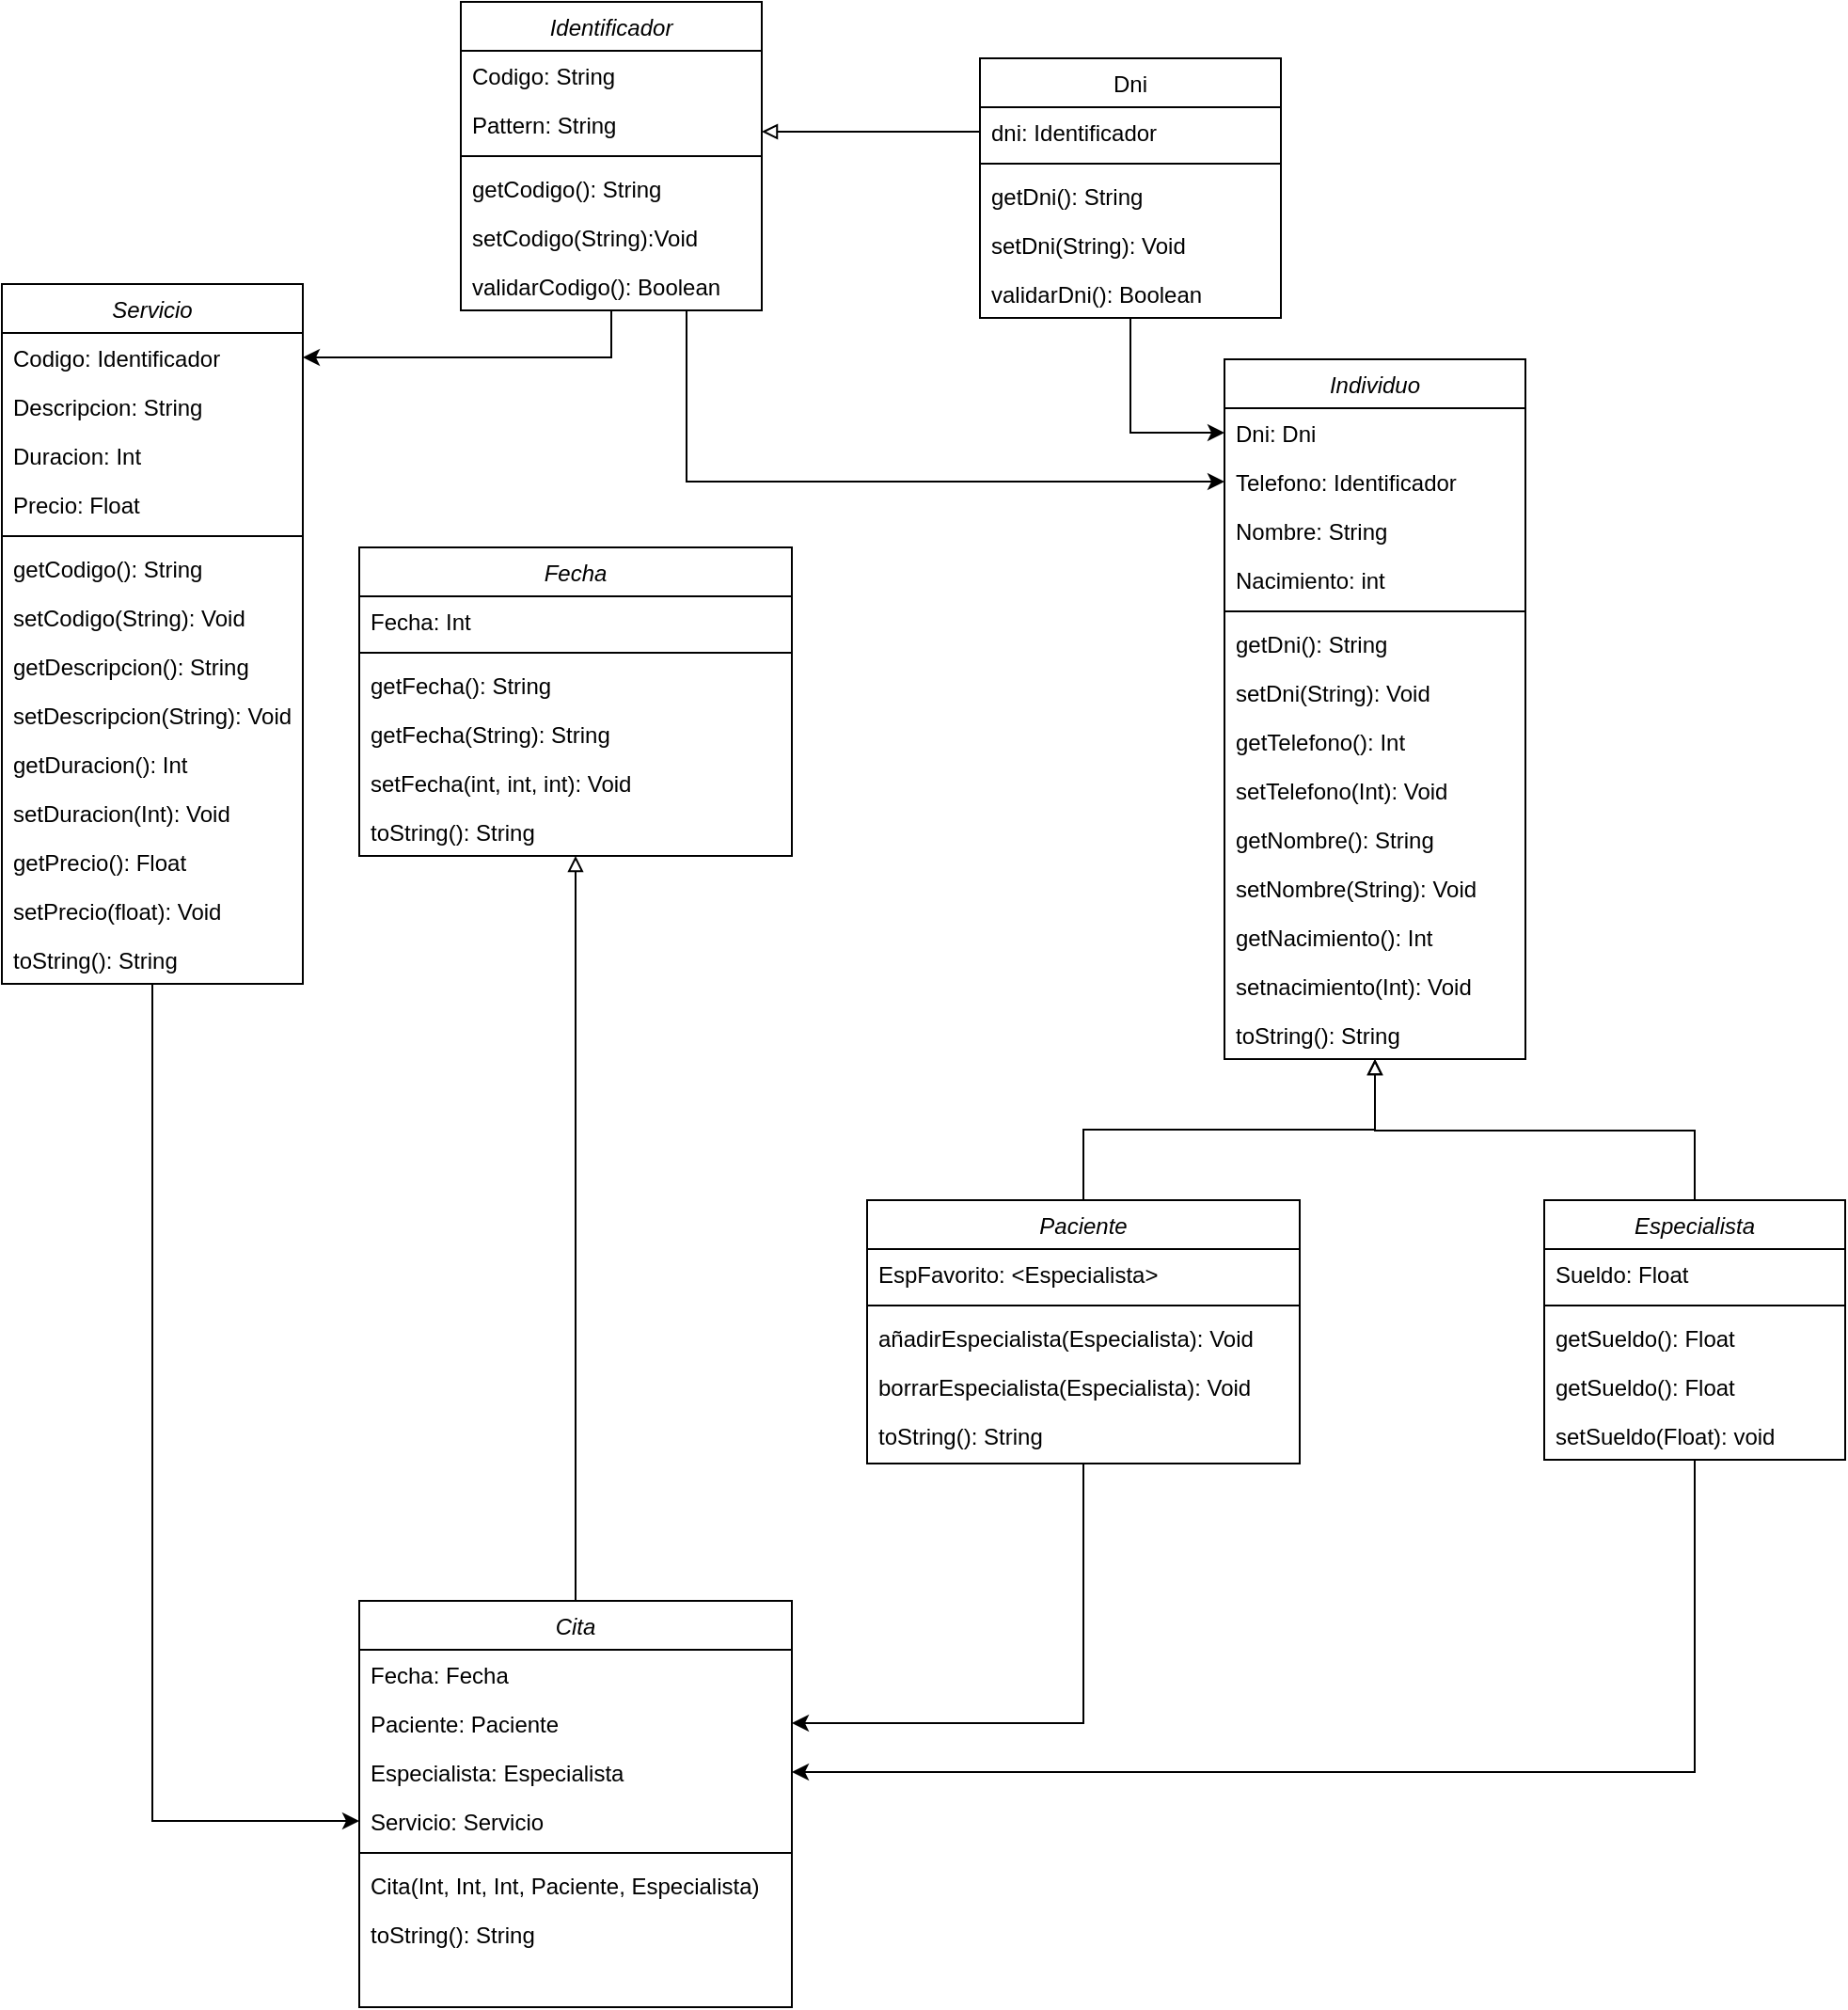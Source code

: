 <mxfile version="21.0.10" type="github">
  <diagram id="C5RBs43oDa-KdzZeNtuy" name="Page-1">
    <mxGraphModel dx="880" dy="481" grid="1" gridSize="10" guides="1" tooltips="1" connect="1" arrows="1" fold="1" page="1" pageScale="1" pageWidth="3300" pageHeight="4681" math="0" shadow="0">
      <root>
        <mxCell id="WIyWlLk6GJQsqaUBKTNV-0" />
        <mxCell id="WIyWlLk6GJQsqaUBKTNV-1" parent="WIyWlLk6GJQsqaUBKTNV-0" />
        <mxCell id="TUWXEV42pDuYm1hMz5LC-0" style="edgeStyle=orthogonalEdgeStyle;rounded=0;orthogonalLoop=1;jettySize=auto;html=1;entryX=0;entryY=0.5;entryDx=0;entryDy=0;endArrow=none;endFill=0;startArrow=block;startFill=0;" parent="WIyWlLk6GJQsqaUBKTNV-1" source="zkfFHV4jXpPFQw0GAbJ--0" target="zkfFHV4jXpPFQw0GAbJ--18" edge="1">
          <mxGeometry relative="1" as="geometry">
            <mxPoint x="490" y="110" as="targetPoint" />
            <Array as="points">
              <mxPoint x="405" y="100" />
              <mxPoint x="405" y="99" />
            </Array>
          </mxGeometry>
        </mxCell>
        <mxCell id="TUWXEV42pDuYm1hMz5LC-9" style="edgeStyle=orthogonalEdgeStyle;rounded=0;orthogonalLoop=1;jettySize=auto;html=1;exitX=0.75;exitY=1;exitDx=0;exitDy=0;entryX=0;entryY=0.5;entryDx=0;entryDy=0;" parent="WIyWlLk6GJQsqaUBKTNV-1" source="zkfFHV4jXpPFQw0GAbJ--0" target="TUWXEV42pDuYm1hMz5LC-7" edge="1">
          <mxGeometry relative="1" as="geometry">
            <Array as="points">
              <mxPoint x="374" y="285" />
            </Array>
          </mxGeometry>
        </mxCell>
        <mxCell id="aeZsCI3GS8l8oZHOm9My-63" style="edgeStyle=orthogonalEdgeStyle;rounded=0;orthogonalLoop=1;jettySize=auto;html=1;exitX=0.5;exitY=1;exitDx=0;exitDy=0;entryX=1;entryY=0.5;entryDx=0;entryDy=0;" edge="1" parent="WIyWlLk6GJQsqaUBKTNV-1" source="zkfFHV4jXpPFQw0GAbJ--0" target="TUWXEV42pDuYm1hMz5LC-11">
          <mxGeometry relative="1" as="geometry" />
        </mxCell>
        <mxCell id="zkfFHV4jXpPFQw0GAbJ--0" value="Identificador" style="swimlane;fontStyle=2;align=center;verticalAlign=top;childLayout=stackLayout;horizontal=1;startSize=26;horizontalStack=0;resizeParent=1;resizeLast=0;collapsible=1;marginBottom=0;rounded=0;shadow=0;strokeWidth=1;" parent="WIyWlLk6GJQsqaUBKTNV-1" vertex="1">
          <mxGeometry x="254" y="30" width="160" height="164" as="geometry">
            <mxRectangle x="230" y="140" width="160" height="26" as="alternateBounds" />
          </mxGeometry>
        </mxCell>
        <mxCell id="zkfFHV4jXpPFQw0GAbJ--1" value="Codigo: String" style="text;align=left;verticalAlign=top;spacingLeft=4;spacingRight=4;overflow=hidden;rotatable=0;points=[[0,0.5],[1,0.5]];portConstraint=eastwest;" parent="zkfFHV4jXpPFQw0GAbJ--0" vertex="1">
          <mxGeometry y="26" width="160" height="26" as="geometry" />
        </mxCell>
        <mxCell id="zkfFHV4jXpPFQw0GAbJ--2" value="Pattern: String" style="text;align=left;verticalAlign=top;spacingLeft=4;spacingRight=4;overflow=hidden;rotatable=0;points=[[0,0.5],[1,0.5]];portConstraint=eastwest;rounded=0;shadow=0;html=0;" parent="zkfFHV4jXpPFQw0GAbJ--0" vertex="1">
          <mxGeometry y="52" width="160" height="26" as="geometry" />
        </mxCell>
        <mxCell id="zkfFHV4jXpPFQw0GAbJ--4" value="" style="line;html=1;strokeWidth=1;align=left;verticalAlign=middle;spacingTop=-1;spacingLeft=3;spacingRight=3;rotatable=0;labelPosition=right;points=[];portConstraint=eastwest;" parent="zkfFHV4jXpPFQw0GAbJ--0" vertex="1">
          <mxGeometry y="78" width="160" height="8" as="geometry" />
        </mxCell>
        <mxCell id="aeZsCI3GS8l8oZHOm9My-33" value="getCodigo(): String" style="text;align=left;verticalAlign=top;spacingLeft=4;spacingRight=4;overflow=hidden;rotatable=0;points=[[0,0.5],[1,0.5]];portConstraint=eastwest;" vertex="1" parent="zkfFHV4jXpPFQw0GAbJ--0">
          <mxGeometry y="86" width="160" height="26" as="geometry" />
        </mxCell>
        <mxCell id="aeZsCI3GS8l8oZHOm9My-35" value="setCodigo(String):Void" style="text;align=left;verticalAlign=top;spacingLeft=4;spacingRight=4;overflow=hidden;rotatable=0;points=[[0,0.5],[1,0.5]];portConstraint=eastwest;" vertex="1" parent="zkfFHV4jXpPFQw0GAbJ--0">
          <mxGeometry y="112" width="160" height="26" as="geometry" />
        </mxCell>
        <mxCell id="aeZsCI3GS8l8oZHOm9My-34" value="validarCodigo(): Boolean" style="text;align=left;verticalAlign=top;spacingLeft=4;spacingRight=4;overflow=hidden;rotatable=0;points=[[0,0.5],[1,0.5]];portConstraint=eastwest;" vertex="1" parent="zkfFHV4jXpPFQw0GAbJ--0">
          <mxGeometry y="138" width="160" height="26" as="geometry" />
        </mxCell>
        <mxCell id="aeZsCI3GS8l8oZHOm9My-40" style="edgeStyle=orthogonalEdgeStyle;rounded=0;orthogonalLoop=1;jettySize=auto;html=1;exitX=0.5;exitY=1;exitDx=0;exitDy=0;entryX=0;entryY=0.5;entryDx=0;entryDy=0;" edge="1" parent="WIyWlLk6GJQsqaUBKTNV-1" source="zkfFHV4jXpPFQw0GAbJ--17" target="TUWXEV42pDuYm1hMz5LC-2">
          <mxGeometry relative="1" as="geometry" />
        </mxCell>
        <mxCell id="zkfFHV4jXpPFQw0GAbJ--17" value="Dni" style="swimlane;fontStyle=0;align=center;verticalAlign=top;childLayout=stackLayout;horizontal=1;startSize=26;horizontalStack=0;resizeParent=1;resizeLast=0;collapsible=1;marginBottom=0;rounded=0;shadow=0;strokeWidth=1;" parent="WIyWlLk6GJQsqaUBKTNV-1" vertex="1">
          <mxGeometry x="530" y="60" width="160" height="138" as="geometry">
            <mxRectangle x="550" y="140" width="160" height="26" as="alternateBounds" />
          </mxGeometry>
        </mxCell>
        <mxCell id="zkfFHV4jXpPFQw0GAbJ--18" value="dni: Identificador" style="text;align=left;verticalAlign=top;spacingLeft=4;spacingRight=4;overflow=hidden;rotatable=0;points=[[0,0.5],[1,0.5]];portConstraint=eastwest;" parent="zkfFHV4jXpPFQw0GAbJ--17" vertex="1">
          <mxGeometry y="26" width="160" height="26" as="geometry" />
        </mxCell>
        <mxCell id="zkfFHV4jXpPFQw0GAbJ--23" value="" style="line;html=1;strokeWidth=1;align=left;verticalAlign=middle;spacingTop=-1;spacingLeft=3;spacingRight=3;rotatable=0;labelPosition=right;points=[];portConstraint=eastwest;" parent="zkfFHV4jXpPFQw0GAbJ--17" vertex="1">
          <mxGeometry y="52" width="160" height="8" as="geometry" />
        </mxCell>
        <mxCell id="zkfFHV4jXpPFQw0GAbJ--24" value="getDni(): String" style="text;align=left;verticalAlign=top;spacingLeft=4;spacingRight=4;overflow=hidden;rotatable=0;points=[[0,0.5],[1,0.5]];portConstraint=eastwest;" parent="zkfFHV4jXpPFQw0GAbJ--17" vertex="1">
          <mxGeometry y="60" width="160" height="26" as="geometry" />
        </mxCell>
        <mxCell id="aeZsCI3GS8l8oZHOm9My-29" value="setDni(String): Void" style="text;align=left;verticalAlign=top;spacingLeft=4;spacingRight=4;overflow=hidden;rotatable=0;points=[[0,0.5],[1,0.5]];portConstraint=eastwest;" vertex="1" parent="zkfFHV4jXpPFQw0GAbJ--17">
          <mxGeometry y="86" width="160" height="26" as="geometry" />
        </mxCell>
        <mxCell id="aeZsCI3GS8l8oZHOm9My-30" value="validarDni(): Boolean" style="text;align=left;verticalAlign=top;spacingLeft=4;spacingRight=4;overflow=hidden;rotatable=0;points=[[0,0.5],[1,0.5]];portConstraint=eastwest;" vertex="1" parent="zkfFHV4jXpPFQw0GAbJ--17">
          <mxGeometry y="112" width="160" height="26" as="geometry" />
        </mxCell>
        <mxCell id="TUWXEV42pDuYm1hMz5LC-27" value="" style="edgeStyle=orthogonalEdgeStyle;rounded=0;orthogonalLoop=1;jettySize=auto;html=1;endArrow=none;endFill=0;startArrow=block;startFill=0;entryX=0.5;entryY=0;entryDx=0;entryDy=0;" parent="WIyWlLk6GJQsqaUBKTNV-1" source="TUWXEV42pDuYm1hMz5LC-1" target="TUWXEV42pDuYm1hMz5LC-20" edge="1">
          <mxGeometry relative="1" as="geometry">
            <Array as="points">
              <mxPoint x="740" y="630" />
              <mxPoint x="910" y="630" />
            </Array>
          </mxGeometry>
        </mxCell>
        <mxCell id="TUWXEV42pDuYm1hMz5LC-1" value="Individuo" style="swimlane;fontStyle=2;align=center;verticalAlign=top;childLayout=stackLayout;horizontal=1;startSize=26;horizontalStack=0;resizeParent=1;resizeLast=0;collapsible=1;marginBottom=0;rounded=0;shadow=0;strokeWidth=1;" parent="WIyWlLk6GJQsqaUBKTNV-1" vertex="1">
          <mxGeometry x="660" y="220" width="160" height="372" as="geometry">
            <mxRectangle x="230" y="140" width="160" height="26" as="alternateBounds" />
          </mxGeometry>
        </mxCell>
        <mxCell id="TUWXEV42pDuYm1hMz5LC-2" value="Dni: Dni" style="text;align=left;verticalAlign=top;spacingLeft=4;spacingRight=4;overflow=hidden;rotatable=0;points=[[0,0.5],[1,0.5]];portConstraint=eastwest;" parent="TUWXEV42pDuYm1hMz5LC-1" vertex="1">
          <mxGeometry y="26" width="160" height="26" as="geometry" />
        </mxCell>
        <mxCell id="TUWXEV42pDuYm1hMz5LC-7" value="Telefono: Identificador" style="text;align=left;verticalAlign=top;spacingLeft=4;spacingRight=4;overflow=hidden;rotatable=0;points=[[0,0.5],[1,0.5]];portConstraint=eastwest;" parent="TUWXEV42pDuYm1hMz5LC-1" vertex="1">
          <mxGeometry y="52" width="160" height="26" as="geometry" />
        </mxCell>
        <mxCell id="TUWXEV42pDuYm1hMz5LC-3" value="Nombre: String" style="text;align=left;verticalAlign=top;spacingLeft=4;spacingRight=4;overflow=hidden;rotatable=0;points=[[0,0.5],[1,0.5]];portConstraint=eastwest;rounded=0;shadow=0;html=0;" parent="TUWXEV42pDuYm1hMz5LC-1" vertex="1">
          <mxGeometry y="78" width="160" height="26" as="geometry" />
        </mxCell>
        <mxCell id="TUWXEV42pDuYm1hMz5LC-8" value="Nacimiento: int" style="text;align=left;verticalAlign=top;spacingLeft=4;spacingRight=4;overflow=hidden;rotatable=0;points=[[0,0.5],[1,0.5]];portConstraint=eastwest;rounded=0;shadow=0;html=0;" parent="TUWXEV42pDuYm1hMz5LC-1" vertex="1">
          <mxGeometry y="104" width="160" height="26" as="geometry" />
        </mxCell>
        <mxCell id="TUWXEV42pDuYm1hMz5LC-4" value="" style="line;html=1;strokeWidth=1;align=left;verticalAlign=middle;spacingTop=-1;spacingLeft=3;spacingRight=3;rotatable=0;labelPosition=right;points=[];portConstraint=eastwest;" parent="TUWXEV42pDuYm1hMz5LC-1" vertex="1">
          <mxGeometry y="130" width="160" height="8" as="geometry" />
        </mxCell>
        <mxCell id="TUWXEV42pDuYm1hMz5LC-5" value="getDni(): String" style="text;align=left;verticalAlign=top;spacingLeft=4;spacingRight=4;overflow=hidden;rotatable=0;points=[[0,0.5],[1,0.5]];portConstraint=eastwest;" parent="TUWXEV42pDuYm1hMz5LC-1" vertex="1">
          <mxGeometry y="138" width="160" height="26" as="geometry" />
        </mxCell>
        <mxCell id="aeZsCI3GS8l8oZHOm9My-21" value="setDni(String): Void" style="text;align=left;verticalAlign=top;spacingLeft=4;spacingRight=4;overflow=hidden;rotatable=0;points=[[0,0.5],[1,0.5]];portConstraint=eastwest;" vertex="1" parent="TUWXEV42pDuYm1hMz5LC-1">
          <mxGeometry y="164" width="160" height="26" as="geometry" />
        </mxCell>
        <mxCell id="aeZsCI3GS8l8oZHOm9My-25" value="getTelefono(): Int" style="text;align=left;verticalAlign=top;spacingLeft=4;spacingRight=4;overflow=hidden;rotatable=0;points=[[0,0.5],[1,0.5]];portConstraint=eastwest;" vertex="1" parent="TUWXEV42pDuYm1hMz5LC-1">
          <mxGeometry y="190" width="160" height="26" as="geometry" />
        </mxCell>
        <mxCell id="aeZsCI3GS8l8oZHOm9My-22" value="setTelefono(Int): Void" style="text;align=left;verticalAlign=top;spacingLeft=4;spacingRight=4;overflow=hidden;rotatable=0;points=[[0,0.5],[1,0.5]];portConstraint=eastwest;" vertex="1" parent="TUWXEV42pDuYm1hMz5LC-1">
          <mxGeometry y="216" width="160" height="26" as="geometry" />
        </mxCell>
        <mxCell id="aeZsCI3GS8l8oZHOm9My-26" value="getNombre(): String" style="text;align=left;verticalAlign=top;spacingLeft=4;spacingRight=4;overflow=hidden;rotatable=0;points=[[0,0.5],[1,0.5]];portConstraint=eastwest;" vertex="1" parent="TUWXEV42pDuYm1hMz5LC-1">
          <mxGeometry y="242" width="160" height="26" as="geometry" />
        </mxCell>
        <mxCell id="aeZsCI3GS8l8oZHOm9My-23" value="setNombre(String): Void" style="text;align=left;verticalAlign=top;spacingLeft=4;spacingRight=4;overflow=hidden;rotatable=0;points=[[0,0.5],[1,0.5]];portConstraint=eastwest;" vertex="1" parent="TUWXEV42pDuYm1hMz5LC-1">
          <mxGeometry y="268" width="160" height="26" as="geometry" />
        </mxCell>
        <mxCell id="aeZsCI3GS8l8oZHOm9My-27" value="getNacimiento(): Int" style="text;align=left;verticalAlign=top;spacingLeft=4;spacingRight=4;overflow=hidden;rotatable=0;points=[[0,0.5],[1,0.5]];portConstraint=eastwest;" vertex="1" parent="TUWXEV42pDuYm1hMz5LC-1">
          <mxGeometry y="294" width="160" height="26" as="geometry" />
        </mxCell>
        <mxCell id="aeZsCI3GS8l8oZHOm9My-24" value="setnacimiento(Int): Void" style="text;align=left;verticalAlign=top;spacingLeft=4;spacingRight=4;overflow=hidden;rotatable=0;points=[[0,0.5],[1,0.5]];portConstraint=eastwest;" vertex="1" parent="TUWXEV42pDuYm1hMz5LC-1">
          <mxGeometry y="320" width="160" height="26" as="geometry" />
        </mxCell>
        <mxCell id="aeZsCI3GS8l8oZHOm9My-38" value="toString(): String" style="text;align=left;verticalAlign=top;spacingLeft=4;spacingRight=4;overflow=hidden;rotatable=0;points=[[0,0.5],[1,0.5]];portConstraint=eastwest;" vertex="1" parent="TUWXEV42pDuYm1hMz5LC-1">
          <mxGeometry y="346" width="160" height="26" as="geometry" />
        </mxCell>
        <mxCell id="aeZsCI3GS8l8oZHOm9My-62" style="edgeStyle=orthogonalEdgeStyle;rounded=0;orthogonalLoop=1;jettySize=auto;html=1;exitX=0.5;exitY=1;exitDx=0;exitDy=0;entryX=0;entryY=0.5;entryDx=0;entryDy=0;" edge="1" parent="WIyWlLk6GJQsqaUBKTNV-1" source="TUWXEV42pDuYm1hMz5LC-10" target="aeZsCI3GS8l8oZHOm9My-57">
          <mxGeometry relative="1" as="geometry" />
        </mxCell>
        <mxCell id="TUWXEV42pDuYm1hMz5LC-10" value="Servicio" style="swimlane;fontStyle=2;align=center;verticalAlign=top;childLayout=stackLayout;horizontal=1;startSize=26;horizontalStack=0;resizeParent=1;resizeLast=0;collapsible=1;marginBottom=0;rounded=0;shadow=0;strokeWidth=1;" parent="WIyWlLk6GJQsqaUBKTNV-1" vertex="1">
          <mxGeometry x="10" y="180" width="160" height="372" as="geometry">
            <mxRectangle x="230" y="140" width="160" height="26" as="alternateBounds" />
          </mxGeometry>
        </mxCell>
        <mxCell id="TUWXEV42pDuYm1hMz5LC-11" value="Codigo: Identificador" style="text;align=left;verticalAlign=top;spacingLeft=4;spacingRight=4;overflow=hidden;rotatable=0;points=[[0,0.5],[1,0.5]];portConstraint=eastwest;" parent="TUWXEV42pDuYm1hMz5LC-10" vertex="1">
          <mxGeometry y="26" width="160" height="26" as="geometry" />
        </mxCell>
        <mxCell id="TUWXEV42pDuYm1hMz5LC-12" value="Descripcion: String" style="text;align=left;verticalAlign=top;spacingLeft=4;spacingRight=4;overflow=hidden;rotatable=0;points=[[0,0.5],[1,0.5]];portConstraint=eastwest;rounded=0;shadow=0;html=0;" parent="TUWXEV42pDuYm1hMz5LC-10" vertex="1">
          <mxGeometry y="52" width="160" height="26" as="geometry" />
        </mxCell>
        <mxCell id="TUWXEV42pDuYm1hMz5LC-16" value="Duracion: Int" style="text;align=left;verticalAlign=top;spacingLeft=4;spacingRight=4;overflow=hidden;rotatable=0;points=[[0,0.5],[1,0.5]];portConstraint=eastwest;rounded=0;shadow=0;html=0;" parent="TUWXEV42pDuYm1hMz5LC-10" vertex="1">
          <mxGeometry y="78" width="160" height="26" as="geometry" />
        </mxCell>
        <mxCell id="TUWXEV42pDuYm1hMz5LC-17" value="Precio: Float" style="text;align=left;verticalAlign=top;spacingLeft=4;spacingRight=4;overflow=hidden;rotatable=0;points=[[0,0.5],[1,0.5]];portConstraint=eastwest;rounded=0;shadow=0;html=0;" parent="TUWXEV42pDuYm1hMz5LC-10" vertex="1">
          <mxGeometry y="104" width="160" height="26" as="geometry" />
        </mxCell>
        <mxCell id="TUWXEV42pDuYm1hMz5LC-13" value="" style="line;html=1;strokeWidth=1;align=left;verticalAlign=middle;spacingTop=-1;spacingLeft=3;spacingRight=3;rotatable=0;labelPosition=right;points=[];portConstraint=eastwest;" parent="TUWXEV42pDuYm1hMz5LC-10" vertex="1">
          <mxGeometry y="130" width="160" height="8" as="geometry" />
        </mxCell>
        <mxCell id="TUWXEV42pDuYm1hMz5LC-18" value="getCodigo(): String" style="text;align=left;verticalAlign=top;spacingLeft=4;spacingRight=4;overflow=hidden;rotatable=0;points=[[0,0.5],[1,0.5]];portConstraint=eastwest;" parent="TUWXEV42pDuYm1hMz5LC-10" vertex="1">
          <mxGeometry y="138" width="160" height="26" as="geometry" />
        </mxCell>
        <mxCell id="aeZsCI3GS8l8oZHOm9My-11" value="setCodigo(String): Void" style="text;align=left;verticalAlign=top;spacingLeft=4;spacingRight=4;overflow=hidden;rotatable=0;points=[[0,0.5],[1,0.5]];portConstraint=eastwest;" vertex="1" parent="TUWXEV42pDuYm1hMz5LC-10">
          <mxGeometry y="164" width="160" height="26" as="geometry" />
        </mxCell>
        <mxCell id="aeZsCI3GS8l8oZHOm9My-14" value="getDescripcion(): String" style="text;align=left;verticalAlign=top;spacingLeft=4;spacingRight=4;overflow=hidden;rotatable=0;points=[[0,0.5],[1,0.5]];portConstraint=eastwest;" vertex="1" parent="TUWXEV42pDuYm1hMz5LC-10">
          <mxGeometry y="190" width="160" height="26" as="geometry" />
        </mxCell>
        <mxCell id="aeZsCI3GS8l8oZHOm9My-18" value="setDescripcion(String): Void" style="text;align=left;verticalAlign=top;spacingLeft=4;spacingRight=4;overflow=hidden;rotatable=0;points=[[0,0.5],[1,0.5]];portConstraint=eastwest;" vertex="1" parent="TUWXEV42pDuYm1hMz5LC-10">
          <mxGeometry y="216" width="160" height="26" as="geometry" />
        </mxCell>
        <mxCell id="aeZsCI3GS8l8oZHOm9My-13" value="getDuracion(): Int" style="text;align=left;verticalAlign=top;spacingLeft=4;spacingRight=4;overflow=hidden;rotatable=0;points=[[0,0.5],[1,0.5]];portConstraint=eastwest;" vertex="1" parent="TUWXEV42pDuYm1hMz5LC-10">
          <mxGeometry y="242" width="160" height="26" as="geometry" />
        </mxCell>
        <mxCell id="aeZsCI3GS8l8oZHOm9My-17" value="setDuracion(Int): Void" style="text;align=left;verticalAlign=top;spacingLeft=4;spacingRight=4;overflow=hidden;rotatable=0;points=[[0,0.5],[1,0.5]];portConstraint=eastwest;" vertex="1" parent="TUWXEV42pDuYm1hMz5LC-10">
          <mxGeometry y="268" width="160" height="26" as="geometry" />
        </mxCell>
        <mxCell id="aeZsCI3GS8l8oZHOm9My-15" value="getPrecio(): Float" style="text;align=left;verticalAlign=top;spacingLeft=4;spacingRight=4;overflow=hidden;rotatable=0;points=[[0,0.5],[1,0.5]];portConstraint=eastwest;" vertex="1" parent="TUWXEV42pDuYm1hMz5LC-10">
          <mxGeometry y="294" width="160" height="26" as="geometry" />
        </mxCell>
        <mxCell id="aeZsCI3GS8l8oZHOm9My-12" value="setPrecio(float): Void" style="text;align=left;verticalAlign=top;spacingLeft=4;spacingRight=4;overflow=hidden;rotatable=0;points=[[0,0.5],[1,0.5]];portConstraint=eastwest;" vertex="1" parent="TUWXEV42pDuYm1hMz5LC-10">
          <mxGeometry y="320" width="160" height="26" as="geometry" />
        </mxCell>
        <mxCell id="TUWXEV42pDuYm1hMz5LC-14" value="toString(): String" style="text;align=left;verticalAlign=top;spacingLeft=4;spacingRight=4;overflow=hidden;rotatable=0;points=[[0,0.5],[1,0.5]];portConstraint=eastwest;" parent="TUWXEV42pDuYm1hMz5LC-10" vertex="1">
          <mxGeometry y="346" width="160" height="26" as="geometry" />
        </mxCell>
        <mxCell id="aeZsCI3GS8l8oZHOm9My-61" style="edgeStyle=orthogonalEdgeStyle;rounded=0;orthogonalLoop=1;jettySize=auto;html=1;exitX=0.5;exitY=1;exitDx=0;exitDy=0;entryX=1;entryY=0.5;entryDx=0;entryDy=0;" edge="1" parent="WIyWlLk6GJQsqaUBKTNV-1" source="TUWXEV42pDuYm1hMz5LC-20" target="aeZsCI3GS8l8oZHOm9My-56">
          <mxGeometry relative="1" as="geometry" />
        </mxCell>
        <mxCell id="TUWXEV42pDuYm1hMz5LC-20" value="Especialista" style="swimlane;fontStyle=2;align=center;verticalAlign=top;childLayout=stackLayout;horizontal=1;startSize=26;horizontalStack=0;resizeParent=1;resizeLast=0;collapsible=1;marginBottom=0;rounded=0;shadow=0;strokeWidth=1;" parent="WIyWlLk6GJQsqaUBKTNV-1" vertex="1">
          <mxGeometry x="830" y="667" width="160" height="138" as="geometry">
            <mxRectangle x="230" y="140" width="160" height="26" as="alternateBounds" />
          </mxGeometry>
        </mxCell>
        <mxCell id="TUWXEV42pDuYm1hMz5LC-22" value="Sueldo: Float" style="text;align=left;verticalAlign=top;spacingLeft=4;spacingRight=4;overflow=hidden;rotatable=0;points=[[0,0.5],[1,0.5]];portConstraint=eastwest;" parent="TUWXEV42pDuYm1hMz5LC-20" vertex="1">
          <mxGeometry y="26" width="160" height="26" as="geometry" />
        </mxCell>
        <mxCell id="TUWXEV42pDuYm1hMz5LC-25" value="" style="line;html=1;strokeWidth=1;align=left;verticalAlign=middle;spacingTop=-1;spacingLeft=3;spacingRight=3;rotatable=0;labelPosition=right;points=[];portConstraint=eastwest;" parent="TUWXEV42pDuYm1hMz5LC-20" vertex="1">
          <mxGeometry y="52" width="160" height="8" as="geometry" />
        </mxCell>
        <mxCell id="aeZsCI3GS8l8oZHOm9My-58" value="getSueldo(): Float" style="text;align=left;verticalAlign=top;spacingLeft=4;spacingRight=4;overflow=hidden;rotatable=0;points=[[0,0.5],[1,0.5]];portConstraint=eastwest;" vertex="1" parent="TUWXEV42pDuYm1hMz5LC-20">
          <mxGeometry y="60" width="160" height="26" as="geometry" />
        </mxCell>
        <mxCell id="TUWXEV42pDuYm1hMz5LC-26" value="getSueldo(): Float" style="text;align=left;verticalAlign=top;spacingLeft=4;spacingRight=4;overflow=hidden;rotatable=0;points=[[0,0.5],[1,0.5]];portConstraint=eastwest;" parent="TUWXEV42pDuYm1hMz5LC-20" vertex="1">
          <mxGeometry y="86" width="160" height="26" as="geometry" />
        </mxCell>
        <mxCell id="aeZsCI3GS8l8oZHOm9My-20" value="setSueldo(Float): void" style="text;align=left;verticalAlign=top;spacingLeft=4;spacingRight=4;overflow=hidden;rotatable=0;points=[[0,0.5],[1,0.5]];portConstraint=eastwest;" vertex="1" parent="TUWXEV42pDuYm1hMz5LC-20">
          <mxGeometry y="112" width="160" height="26" as="geometry" />
        </mxCell>
        <mxCell id="aeZsCI3GS8l8oZHOm9My-7" style="edgeStyle=orthogonalEdgeStyle;rounded=0;orthogonalLoop=1;jettySize=auto;html=1;exitX=0.5;exitY=0;exitDx=0;exitDy=0;entryX=0.5;entryY=1;entryDx=0;entryDy=0;endArrow=block;endFill=0;" edge="1" parent="WIyWlLk6GJQsqaUBKTNV-1" source="aeZsCI3GS8l8oZHOm9My-0" target="TUWXEV42pDuYm1hMz5LC-1">
          <mxGeometry relative="1" as="geometry" />
        </mxCell>
        <mxCell id="aeZsCI3GS8l8oZHOm9My-60" style="edgeStyle=orthogonalEdgeStyle;rounded=0;orthogonalLoop=1;jettySize=auto;html=1;exitX=0.5;exitY=1;exitDx=0;exitDy=0;entryX=1;entryY=0.5;entryDx=0;entryDy=0;" edge="1" parent="WIyWlLk6GJQsqaUBKTNV-1" source="aeZsCI3GS8l8oZHOm9My-0" target="aeZsCI3GS8l8oZHOm9My-55">
          <mxGeometry relative="1" as="geometry" />
        </mxCell>
        <mxCell id="aeZsCI3GS8l8oZHOm9My-0" value="Paciente" style="swimlane;fontStyle=2;align=center;verticalAlign=top;childLayout=stackLayout;horizontal=1;startSize=26;horizontalStack=0;resizeParent=1;resizeLast=0;collapsible=1;marginBottom=0;rounded=0;shadow=0;strokeWidth=1;" vertex="1" parent="WIyWlLk6GJQsqaUBKTNV-1">
          <mxGeometry x="470" y="667" width="230" height="140" as="geometry">
            <mxRectangle x="230" y="140" width="160" height="26" as="alternateBounds" />
          </mxGeometry>
        </mxCell>
        <mxCell id="aeZsCI3GS8l8oZHOm9My-1" value="EspFavorito: &lt;Especialista&gt;" style="text;align=left;verticalAlign=top;spacingLeft=4;spacingRight=4;overflow=hidden;rotatable=0;points=[[0,0.5],[1,0.5]];portConstraint=eastwest;" vertex="1" parent="aeZsCI3GS8l8oZHOm9My-0">
          <mxGeometry y="26" width="230" height="26" as="geometry" />
        </mxCell>
        <mxCell id="aeZsCI3GS8l8oZHOm9My-5" value="" style="line;html=1;strokeWidth=1;align=left;verticalAlign=middle;spacingTop=-1;spacingLeft=3;spacingRight=3;rotatable=0;labelPosition=right;points=[];portConstraint=eastwest;" vertex="1" parent="aeZsCI3GS8l8oZHOm9My-0">
          <mxGeometry y="52" width="230" height="8" as="geometry" />
        </mxCell>
        <mxCell id="aeZsCI3GS8l8oZHOm9My-6" value="añadirEspecialista(Especialista): Void" style="text;align=left;verticalAlign=top;spacingLeft=4;spacingRight=4;overflow=hidden;rotatable=0;points=[[0,0.5],[1,0.5]];portConstraint=eastwest;" vertex="1" parent="aeZsCI3GS8l8oZHOm9My-0">
          <mxGeometry y="60" width="230" height="26" as="geometry" />
        </mxCell>
        <mxCell id="aeZsCI3GS8l8oZHOm9My-10" value="borrarEspecialista(Especialista): Void" style="text;align=left;verticalAlign=top;spacingLeft=4;spacingRight=4;overflow=hidden;rotatable=0;points=[[0,0.5],[1,0.5]];portConstraint=eastwest;" vertex="1" parent="aeZsCI3GS8l8oZHOm9My-0">
          <mxGeometry y="86" width="230" height="26" as="geometry" />
        </mxCell>
        <mxCell id="aeZsCI3GS8l8oZHOm9My-19" value="toString(): String" style="text;align=left;verticalAlign=top;spacingLeft=4;spacingRight=4;overflow=hidden;rotatable=0;points=[[0,0.5],[1,0.5]];portConstraint=eastwest;" vertex="1" parent="aeZsCI3GS8l8oZHOm9My-0">
          <mxGeometry y="112" width="230" height="26" as="geometry" />
        </mxCell>
        <mxCell id="aeZsCI3GS8l8oZHOm9My-41" value="Cita" style="swimlane;fontStyle=2;align=center;verticalAlign=top;childLayout=stackLayout;horizontal=1;startSize=26;horizontalStack=0;resizeParent=1;resizeLast=0;collapsible=1;marginBottom=0;rounded=0;shadow=0;strokeWidth=1;" vertex="1" parent="WIyWlLk6GJQsqaUBKTNV-1">
          <mxGeometry x="200" y="880" width="230" height="216" as="geometry">
            <mxRectangle x="230" y="140" width="160" height="26" as="alternateBounds" />
          </mxGeometry>
        </mxCell>
        <mxCell id="aeZsCI3GS8l8oZHOm9My-42" value="Fecha: Fecha" style="text;align=left;verticalAlign=top;spacingLeft=4;spacingRight=4;overflow=hidden;rotatable=0;points=[[0,0.5],[1,0.5]];portConstraint=eastwest;" vertex="1" parent="aeZsCI3GS8l8oZHOm9My-41">
          <mxGeometry y="26" width="230" height="26" as="geometry" />
        </mxCell>
        <mxCell id="aeZsCI3GS8l8oZHOm9My-55" value="Paciente: Paciente" style="text;align=left;verticalAlign=top;spacingLeft=4;spacingRight=4;overflow=hidden;rotatable=0;points=[[0,0.5],[1,0.5]];portConstraint=eastwest;" vertex="1" parent="aeZsCI3GS8l8oZHOm9My-41">
          <mxGeometry y="52" width="230" height="26" as="geometry" />
        </mxCell>
        <mxCell id="aeZsCI3GS8l8oZHOm9My-56" value="Especialista: Especialista" style="text;align=left;verticalAlign=top;spacingLeft=4;spacingRight=4;overflow=hidden;rotatable=0;points=[[0,0.5],[1,0.5]];portConstraint=eastwest;" vertex="1" parent="aeZsCI3GS8l8oZHOm9My-41">
          <mxGeometry y="78" width="230" height="26" as="geometry" />
        </mxCell>
        <mxCell id="aeZsCI3GS8l8oZHOm9My-57" value="Servicio: Servicio" style="text;align=left;verticalAlign=top;spacingLeft=4;spacingRight=4;overflow=hidden;rotatable=0;points=[[0,0.5],[1,0.5]];portConstraint=eastwest;" vertex="1" parent="aeZsCI3GS8l8oZHOm9My-41">
          <mxGeometry y="104" width="230" height="26" as="geometry" />
        </mxCell>
        <mxCell id="aeZsCI3GS8l8oZHOm9My-43" value="" style="line;html=1;strokeWidth=1;align=left;verticalAlign=middle;spacingTop=-1;spacingLeft=3;spacingRight=3;rotatable=0;labelPosition=right;points=[];portConstraint=eastwest;" vertex="1" parent="aeZsCI3GS8l8oZHOm9My-41">
          <mxGeometry y="130" width="230" height="8" as="geometry" />
        </mxCell>
        <mxCell id="aeZsCI3GS8l8oZHOm9My-44" value="Cita(Int, Int, Int, Paciente, Especialista)" style="text;align=left;verticalAlign=top;spacingLeft=4;spacingRight=4;overflow=hidden;rotatable=0;points=[[0,0.5],[1,0.5]];portConstraint=eastwest;" vertex="1" parent="aeZsCI3GS8l8oZHOm9My-41">
          <mxGeometry y="138" width="230" height="26" as="geometry" />
        </mxCell>
        <mxCell id="aeZsCI3GS8l8oZHOm9My-46" value="toString(): String" style="text;align=left;verticalAlign=top;spacingLeft=4;spacingRight=4;overflow=hidden;rotatable=0;points=[[0,0.5],[1,0.5]];portConstraint=eastwest;" vertex="1" parent="aeZsCI3GS8l8oZHOm9My-41">
          <mxGeometry y="164" width="230" height="26" as="geometry" />
        </mxCell>
        <mxCell id="aeZsCI3GS8l8oZHOm9My-59" style="edgeStyle=orthogonalEdgeStyle;rounded=0;orthogonalLoop=1;jettySize=auto;html=1;entryX=0.5;entryY=0;entryDx=0;entryDy=0;endArrow=none;endFill=0;startArrow=block;startFill=0;" edge="1" parent="WIyWlLk6GJQsqaUBKTNV-1" source="aeZsCI3GS8l8oZHOm9My-47" target="aeZsCI3GS8l8oZHOm9My-41">
          <mxGeometry relative="1" as="geometry" />
        </mxCell>
        <mxCell id="aeZsCI3GS8l8oZHOm9My-47" value="Fecha" style="swimlane;fontStyle=2;align=center;verticalAlign=top;childLayout=stackLayout;horizontal=1;startSize=26;horizontalStack=0;resizeParent=1;resizeLast=0;collapsible=1;marginBottom=0;rounded=0;shadow=0;strokeWidth=1;" vertex="1" parent="WIyWlLk6GJQsqaUBKTNV-1">
          <mxGeometry x="200" y="320" width="230" height="164" as="geometry">
            <mxRectangle x="230" y="140" width="160" height="26" as="alternateBounds" />
          </mxGeometry>
        </mxCell>
        <mxCell id="aeZsCI3GS8l8oZHOm9My-48" value="Fecha: Int" style="text;align=left;verticalAlign=top;spacingLeft=4;spacingRight=4;overflow=hidden;rotatable=0;points=[[0,0.5],[1,0.5]];portConstraint=eastwest;" vertex="1" parent="aeZsCI3GS8l8oZHOm9My-47">
          <mxGeometry y="26" width="230" height="26" as="geometry" />
        </mxCell>
        <mxCell id="aeZsCI3GS8l8oZHOm9My-49" value="" style="line;html=1;strokeWidth=1;align=left;verticalAlign=middle;spacingTop=-1;spacingLeft=3;spacingRight=3;rotatable=0;labelPosition=right;points=[];portConstraint=eastwest;" vertex="1" parent="aeZsCI3GS8l8oZHOm9My-47">
          <mxGeometry y="52" width="230" height="8" as="geometry" />
        </mxCell>
        <mxCell id="aeZsCI3GS8l8oZHOm9My-50" value="getFecha(): String" style="text;align=left;verticalAlign=top;spacingLeft=4;spacingRight=4;overflow=hidden;rotatable=0;points=[[0,0.5],[1,0.5]];portConstraint=eastwest;" vertex="1" parent="aeZsCI3GS8l8oZHOm9My-47">
          <mxGeometry y="60" width="230" height="26" as="geometry" />
        </mxCell>
        <mxCell id="aeZsCI3GS8l8oZHOm9My-54" value="getFecha(String): String" style="text;align=left;verticalAlign=top;spacingLeft=4;spacingRight=4;overflow=hidden;rotatable=0;points=[[0,0.5],[1,0.5]];portConstraint=eastwest;" vertex="1" parent="aeZsCI3GS8l8oZHOm9My-47">
          <mxGeometry y="86" width="230" height="26" as="geometry" />
        </mxCell>
        <mxCell id="aeZsCI3GS8l8oZHOm9My-51" value="setFecha(int, int, int): Void" style="text;align=left;verticalAlign=top;spacingLeft=4;spacingRight=4;overflow=hidden;rotatable=0;points=[[0,0.5],[1,0.5]];portConstraint=eastwest;" vertex="1" parent="aeZsCI3GS8l8oZHOm9My-47">
          <mxGeometry y="112" width="230" height="26" as="geometry" />
        </mxCell>
        <mxCell id="aeZsCI3GS8l8oZHOm9My-52" value="toString(): String" style="text;align=left;verticalAlign=top;spacingLeft=4;spacingRight=4;overflow=hidden;rotatable=0;points=[[0,0.5],[1,0.5]];portConstraint=eastwest;" vertex="1" parent="aeZsCI3GS8l8oZHOm9My-47">
          <mxGeometry y="138" width="230" height="26" as="geometry" />
        </mxCell>
      </root>
    </mxGraphModel>
  </diagram>
</mxfile>
